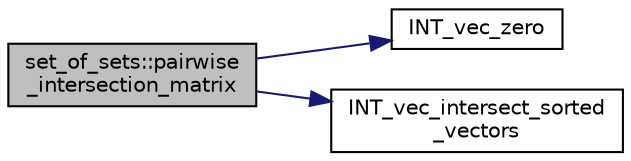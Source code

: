 digraph "set_of_sets::pairwise_intersection_matrix"
{
  edge [fontname="Helvetica",fontsize="10",labelfontname="Helvetica",labelfontsize="10"];
  node [fontname="Helvetica",fontsize="10",shape=record];
  rankdir="LR";
  Node838 [label="set_of_sets::pairwise\l_intersection_matrix",height=0.2,width=0.4,color="black", fillcolor="grey75", style="filled", fontcolor="black"];
  Node838 -> Node839 [color="midnightblue",fontsize="10",style="solid",fontname="Helvetica"];
  Node839 [label="INT_vec_zero",height=0.2,width=0.4,color="black", fillcolor="white", style="filled",URL="$df/dbf/sajeeb_8_c.html#aa8c9c7977203577026080f546fe4980f"];
  Node838 -> Node840 [color="midnightblue",fontsize="10",style="solid",fontname="Helvetica"];
  Node840 [label="INT_vec_intersect_sorted\l_vectors",height=0.2,width=0.4,color="black", fillcolor="white", style="filled",URL="$d5/de2/foundations_2data__structures_2data__structures_8h.html#a35c06b63646394d7b7ae5022271b9ade"];
}
